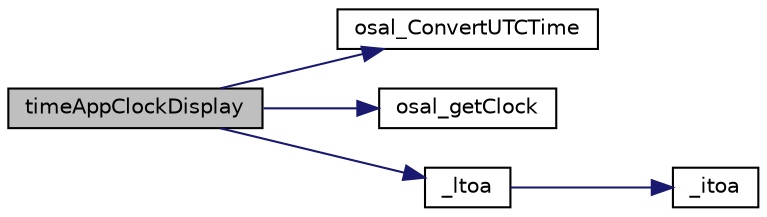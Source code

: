 digraph "timeAppClockDisplay"
{
  edge [fontname="Helvetica",fontsize="10",labelfontname="Helvetica",labelfontsize="10"];
  node [fontname="Helvetica",fontsize="10",shape=record];
  rankdir="LR";
  Node1 [label="timeAppClockDisplay",height=0.2,width=0.4,color="black", fillcolor="grey75", style="filled" fontcolor="black"];
  Node1 -> Node2 [color="midnightblue",fontsize="10",style="solid",fontname="Helvetica"];
  Node2 [label="osal_ConvertUTCTime",height=0.2,width=0.4,color="black", fillcolor="white", style="filled",URL="$_o_s_a_l___clock_b_l_e_8c.html#afca5dfbe32ab0d53e409532bebaa8d02"];
  Node1 -> Node3 [color="midnightblue",fontsize="10",style="solid",fontname="Helvetica"];
  Node3 [label="osal_getClock",height=0.2,width=0.4,color="black", fillcolor="white", style="filled",URL="$_o_s_a_l___clock_b_l_e_8c.html#aa32ce79c4ebc4559a06f8b0e111b39ca"];
  Node1 -> Node4 [color="midnightblue",fontsize="10",style="solid",fontname="Helvetica"];
  Node4 [label="_ltoa",height=0.2,width=0.4,color="black", fillcolor="white", style="filled",URL="$_o_s_a_l_8c.html#a1047c0dce79f7e58f68b4e5b172ff4c5"];
  Node4 -> Node5 [color="midnightblue",fontsize="10",style="solid",fontname="Helvetica"];
  Node5 [label="_itoa",height=0.2,width=0.4,color="black", fillcolor="white", style="filled",URL="$_on_board_8c.html#af7636c3c05b145aa2b575a6fc0e0ace2"];
}

